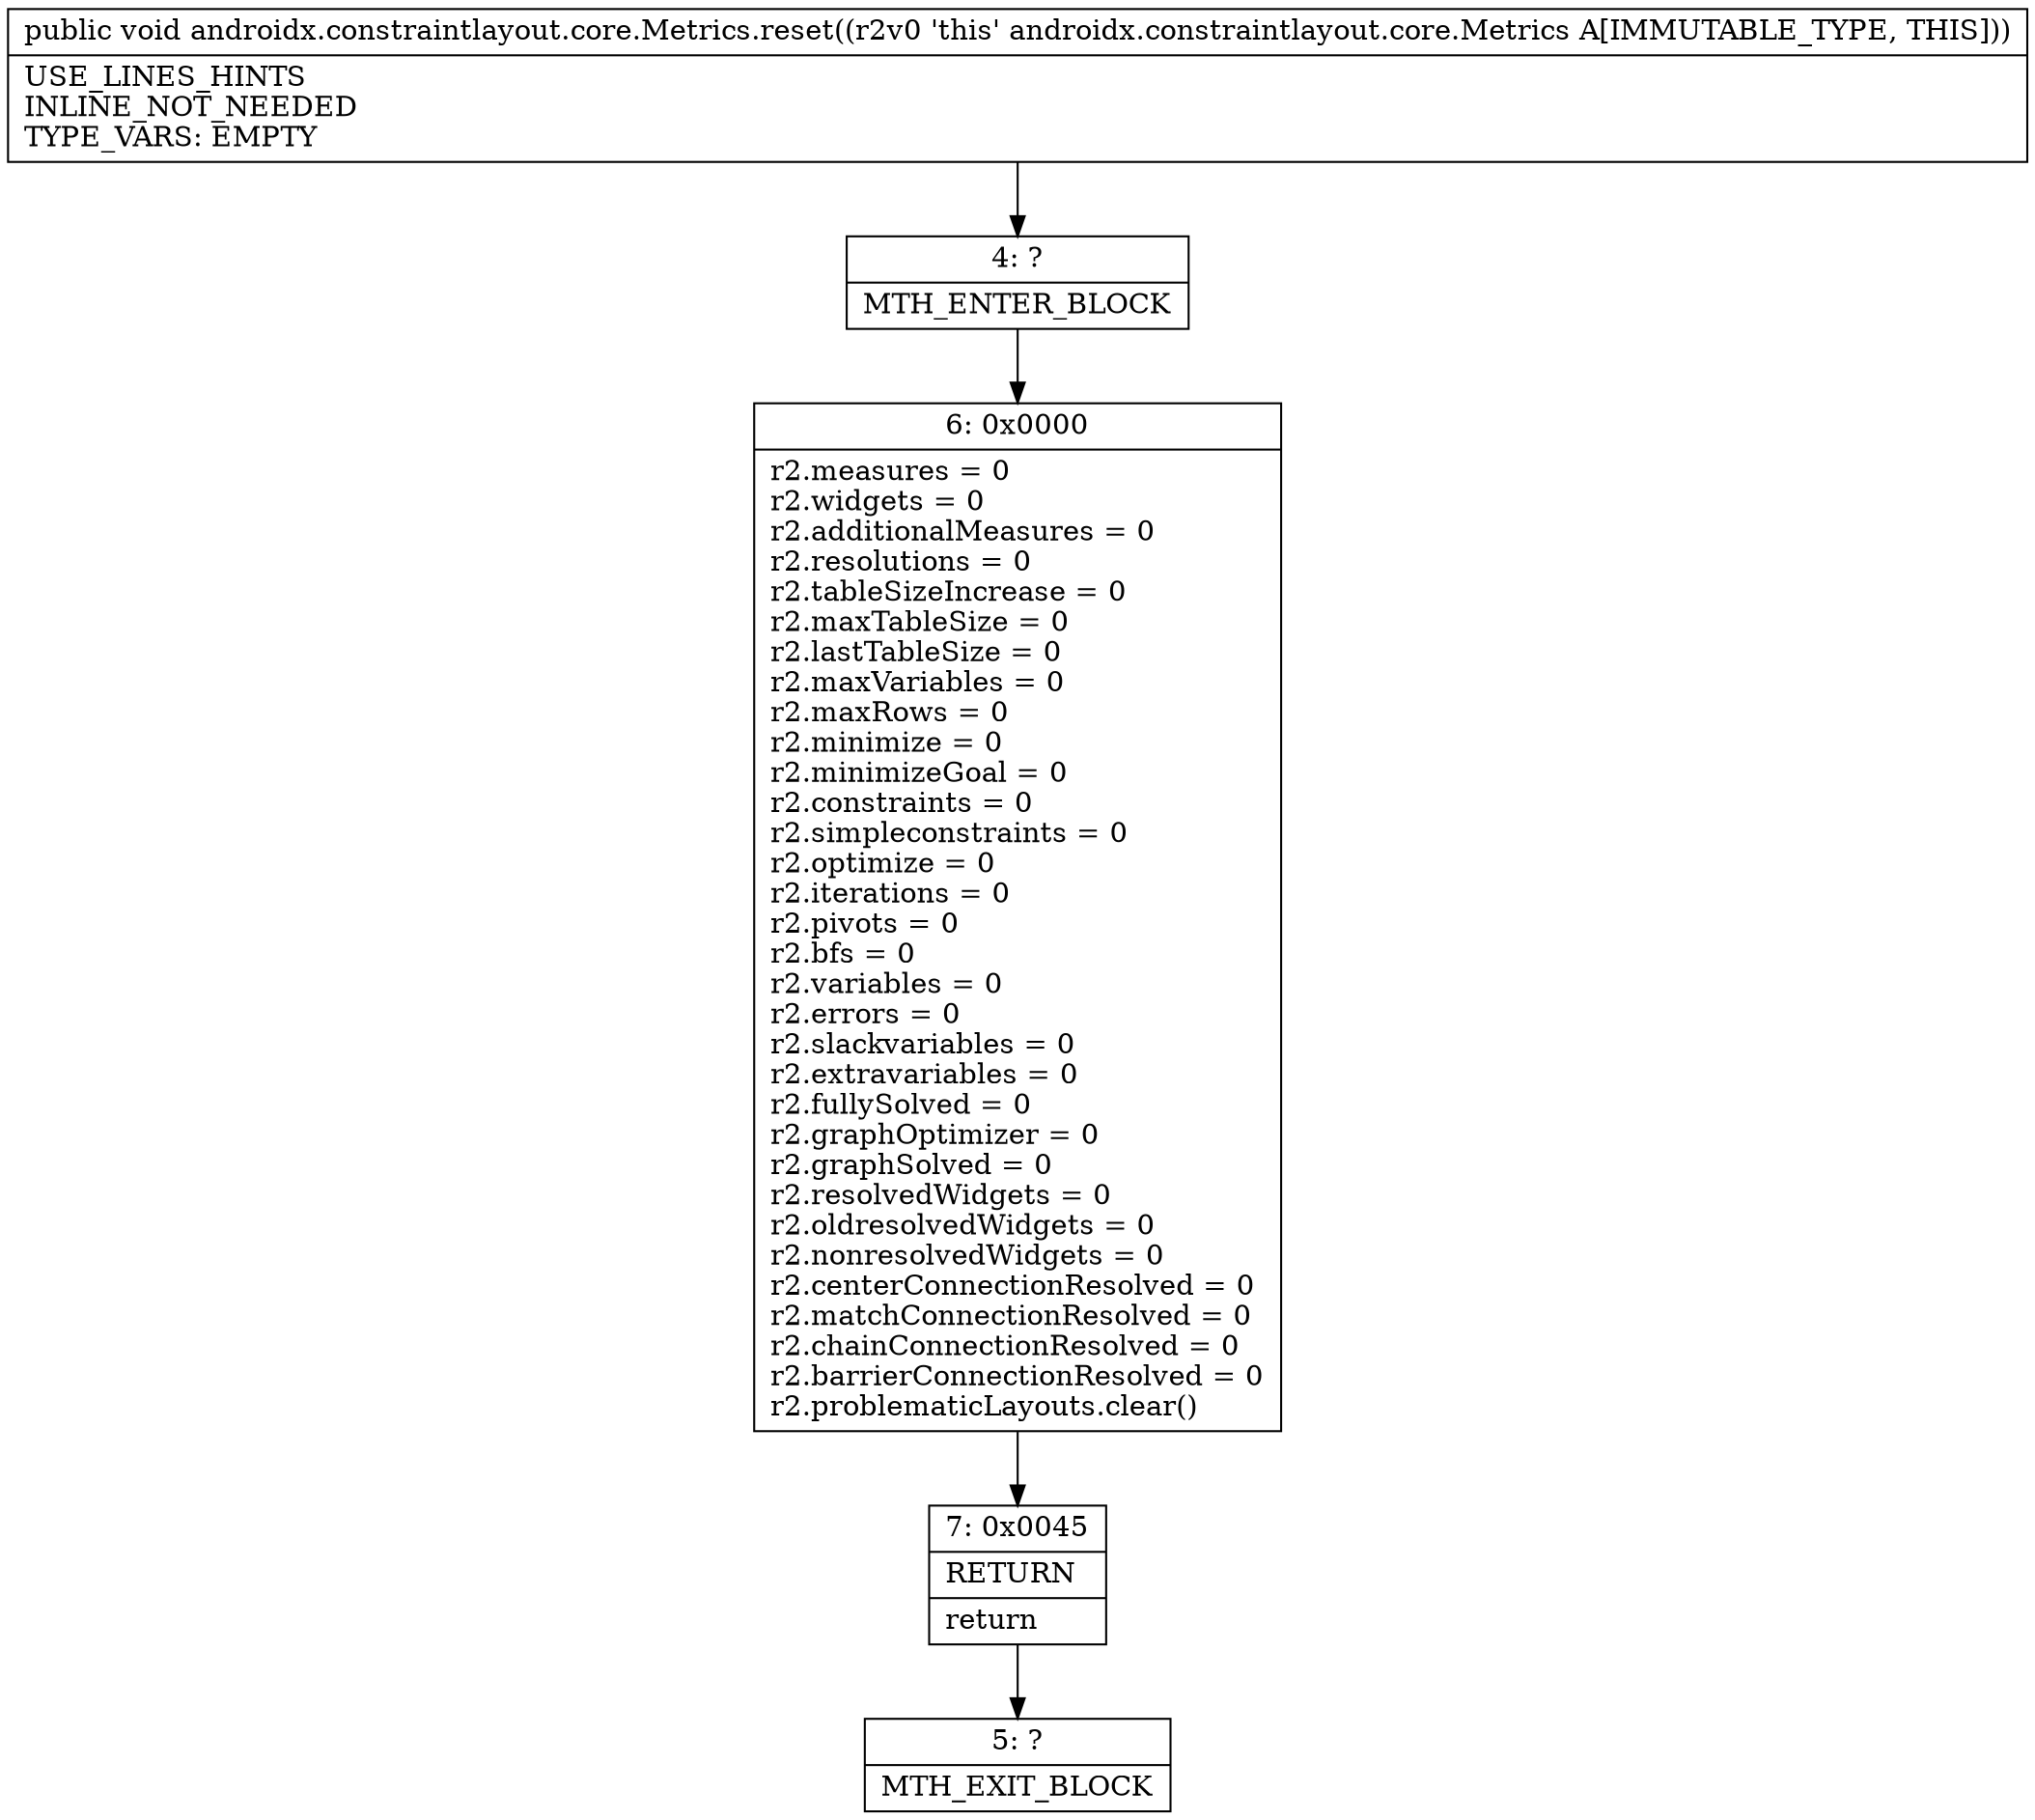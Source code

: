 digraph "CFG forandroidx.constraintlayout.core.Metrics.reset()V" {
Node_4 [shape=record,label="{4\:\ ?|MTH_ENTER_BLOCK\l}"];
Node_6 [shape=record,label="{6\:\ 0x0000|r2.measures = 0\lr2.widgets = 0\lr2.additionalMeasures = 0\lr2.resolutions = 0\lr2.tableSizeIncrease = 0\lr2.maxTableSize = 0\lr2.lastTableSize = 0\lr2.maxVariables = 0\lr2.maxRows = 0\lr2.minimize = 0\lr2.minimizeGoal = 0\lr2.constraints = 0\lr2.simpleconstraints = 0\lr2.optimize = 0\lr2.iterations = 0\lr2.pivots = 0\lr2.bfs = 0\lr2.variables = 0\lr2.errors = 0\lr2.slackvariables = 0\lr2.extravariables = 0\lr2.fullySolved = 0\lr2.graphOptimizer = 0\lr2.graphSolved = 0\lr2.resolvedWidgets = 0\lr2.oldresolvedWidgets = 0\lr2.nonresolvedWidgets = 0\lr2.centerConnectionResolved = 0\lr2.matchConnectionResolved = 0\lr2.chainConnectionResolved = 0\lr2.barrierConnectionResolved = 0\lr2.problematicLayouts.clear()\l}"];
Node_7 [shape=record,label="{7\:\ 0x0045|RETURN\l|return\l}"];
Node_5 [shape=record,label="{5\:\ ?|MTH_EXIT_BLOCK\l}"];
MethodNode[shape=record,label="{public void androidx.constraintlayout.core.Metrics.reset((r2v0 'this' androidx.constraintlayout.core.Metrics A[IMMUTABLE_TYPE, THIS]))  | USE_LINES_HINTS\lINLINE_NOT_NEEDED\lTYPE_VARS: EMPTY\l}"];
MethodNode -> Node_4;Node_4 -> Node_6;
Node_6 -> Node_7;
Node_7 -> Node_5;
}

